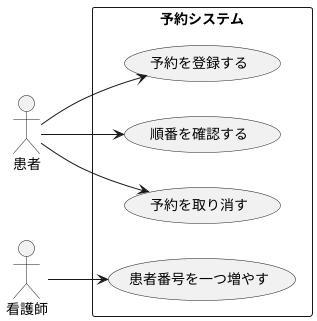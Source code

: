 @startuml  
left to right direction
actor 患者 as a 
actor 看護師 as a2
rectangle 予約システム {
usecase 予約を登録する as u
usecase 順番を確認する as u2
usecase 予約を取り消す as u3
usecase 患者番号を一つ増やす as u4
}
a --> u
a --> u2
a --> u3
a2 --> u4
@enduml